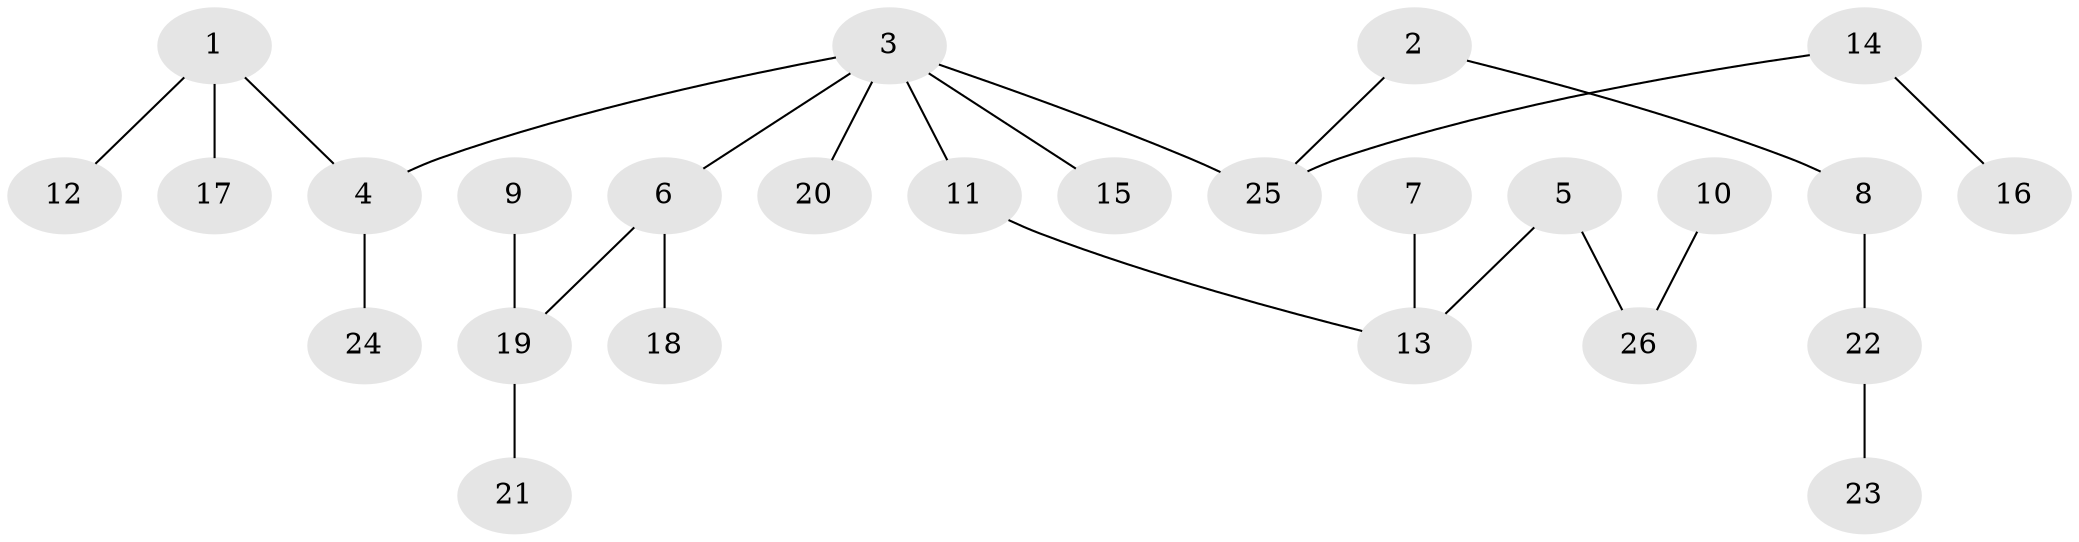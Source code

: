 // original degree distribution, {5: 0.046511627906976744, 4: 0.11627906976744186, 3: 0.09302325581395349, 1: 0.4883720930232558, 2: 0.2558139534883721}
// Generated by graph-tools (version 1.1) at 2025/37/03/04/25 23:37:29]
// undirected, 26 vertices, 25 edges
graph export_dot {
  node [color=gray90,style=filled];
  1;
  2;
  3;
  4;
  5;
  6;
  7;
  8;
  9;
  10;
  11;
  12;
  13;
  14;
  15;
  16;
  17;
  18;
  19;
  20;
  21;
  22;
  23;
  24;
  25;
  26;
  1 -- 4 [weight=1.0];
  1 -- 12 [weight=1.0];
  1 -- 17 [weight=1.0];
  2 -- 8 [weight=1.0];
  2 -- 25 [weight=1.0];
  3 -- 4 [weight=1.0];
  3 -- 6 [weight=1.0];
  3 -- 11 [weight=1.0];
  3 -- 15 [weight=1.0];
  3 -- 20 [weight=1.0];
  3 -- 25 [weight=1.0];
  4 -- 24 [weight=1.0];
  5 -- 13 [weight=1.0];
  5 -- 26 [weight=1.0];
  6 -- 18 [weight=1.0];
  6 -- 19 [weight=1.0];
  7 -- 13 [weight=1.0];
  8 -- 22 [weight=1.0];
  9 -- 19 [weight=1.0];
  10 -- 26 [weight=1.0];
  11 -- 13 [weight=1.0];
  14 -- 16 [weight=1.0];
  14 -- 25 [weight=1.0];
  19 -- 21 [weight=1.0];
  22 -- 23 [weight=1.0];
}
